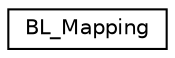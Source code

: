 digraph G
{
  edge [fontname="Helvetica",fontsize="10",labelfontname="Helvetica",labelfontsize="10"];
  node [fontname="Helvetica",fontsize="10",shape=record];
  rankdir=LR;
  Node1 [label="BL_Mapping",height=0.2,width=0.4,color="black", fillcolor="white", style="filled",URL="$df/d83/classBL__Mapping.html"];
}
